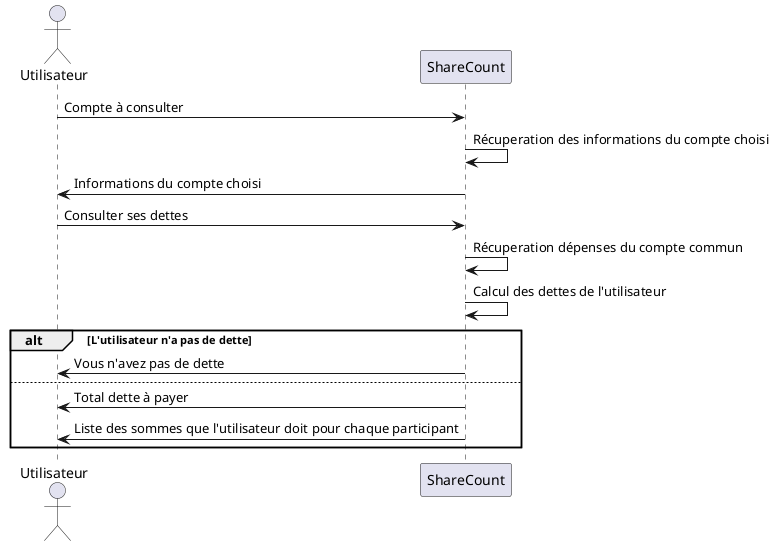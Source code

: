 @startuml "Consulter ses dettes"
actor Utilisateur as u
participant ShareCount as sc

u 	-> 	sc : Compte à consulter
sc	-> 	sc : Récuperation des informations du compte choisi
u		<-	sc : Informations du compte choisi
u 	->	sc : Consulter ses dettes
sc	-> 	sc : Récuperation dépenses du compte commun
sc	-> 	sc : Calcul des dettes de l'utilisateur
alt L'utilisateur n'a pas de dette
u 	<-	sc : Vous n'avez pas de dette
else
u 	<-	sc : Total dette à payer
u 	<-	sc : Liste des sommes que l'utilisateur doit pour chaque participant
end

@enduml